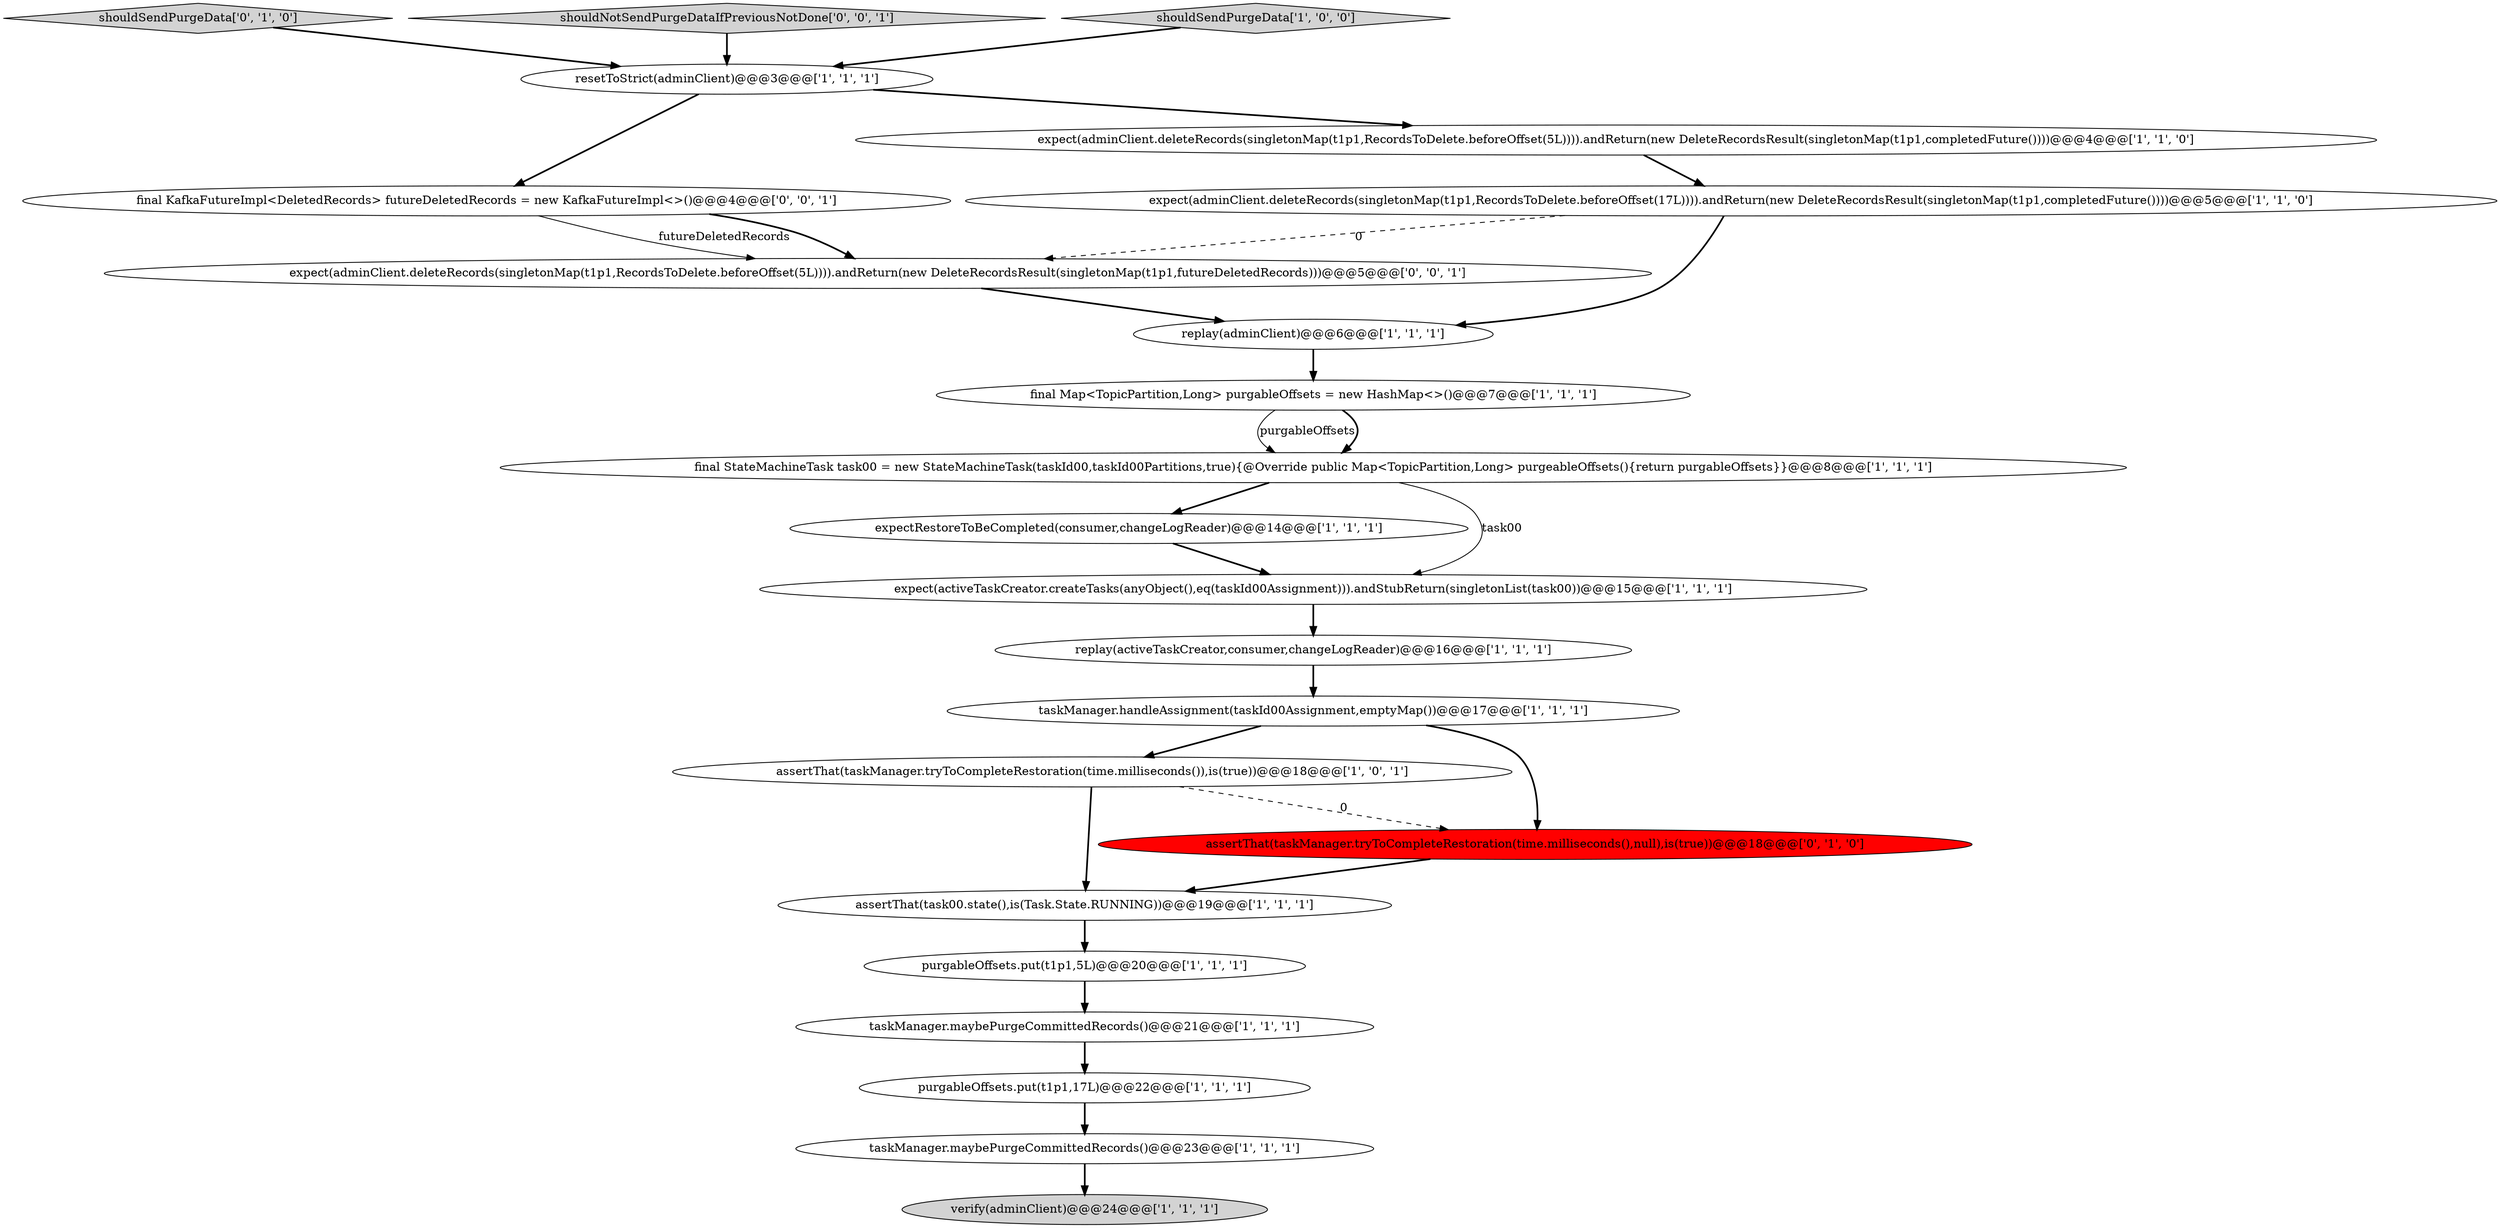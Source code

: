 digraph {
7 [style = filled, label = "assertThat(taskManager.tryToCompleteRestoration(time.milliseconds()),is(true))@@@18@@@['1', '0', '1']", fillcolor = white, shape = ellipse image = "AAA0AAABBB1BBB"];
20 [style = filled, label = "final KafkaFutureImpl<DeletedRecords> futureDeletedRecords = new KafkaFutureImpl<>()@@@4@@@['0', '0', '1']", fillcolor = white, shape = ellipse image = "AAA0AAABBB3BBB"];
14 [style = filled, label = "verify(adminClient)@@@24@@@['1', '1', '1']", fillcolor = lightgray, shape = ellipse image = "AAA0AAABBB1BBB"];
1 [style = filled, label = "assertThat(task00.state(),is(Task.State.RUNNING))@@@19@@@['1', '1', '1']", fillcolor = white, shape = ellipse image = "AAA0AAABBB1BBB"];
18 [style = filled, label = "shouldSendPurgeData['0', '1', '0']", fillcolor = lightgray, shape = diamond image = "AAA0AAABBB2BBB"];
2 [style = filled, label = "taskManager.maybePurgeCommittedRecords()@@@21@@@['1', '1', '1']", fillcolor = white, shape = ellipse image = "AAA0AAABBB1BBB"];
11 [style = filled, label = "purgableOffsets.put(t1p1,17L)@@@22@@@['1', '1', '1']", fillcolor = white, shape = ellipse image = "AAA0AAABBB1BBB"];
5 [style = filled, label = "expect(adminClient.deleteRecords(singletonMap(t1p1,RecordsToDelete.beforeOffset(5L)))).andReturn(new DeleteRecordsResult(singletonMap(t1p1,completedFuture())))@@@4@@@['1', '1', '0']", fillcolor = white, shape = ellipse image = "AAA0AAABBB1BBB"];
21 [style = filled, label = "shouldNotSendPurgeDataIfPreviousNotDone['0', '0', '1']", fillcolor = lightgray, shape = diamond image = "AAA0AAABBB3BBB"];
13 [style = filled, label = "purgableOffsets.put(t1p1,5L)@@@20@@@['1', '1', '1']", fillcolor = white, shape = ellipse image = "AAA0AAABBB1BBB"];
12 [style = filled, label = "shouldSendPurgeData['1', '0', '0']", fillcolor = lightgray, shape = diamond image = "AAA0AAABBB1BBB"];
15 [style = filled, label = "final StateMachineTask task00 = new StateMachineTask(taskId00,taskId00Partitions,true){@Override public Map<TopicPartition,Long> purgeableOffsets(){return purgableOffsets}}@@@8@@@['1', '1', '1']", fillcolor = white, shape = ellipse image = "AAA0AAABBB1BBB"];
22 [style = filled, label = "expect(adminClient.deleteRecords(singletonMap(t1p1,RecordsToDelete.beforeOffset(5L)))).andReturn(new DeleteRecordsResult(singletonMap(t1p1,futureDeletedRecords)))@@@5@@@['0', '0', '1']", fillcolor = white, shape = ellipse image = "AAA0AAABBB3BBB"];
17 [style = filled, label = "final Map<TopicPartition,Long> purgableOffsets = new HashMap<>()@@@7@@@['1', '1', '1']", fillcolor = white, shape = ellipse image = "AAA0AAABBB1BBB"];
3 [style = filled, label = "expectRestoreToBeCompleted(consumer,changeLogReader)@@@14@@@['1', '1', '1']", fillcolor = white, shape = ellipse image = "AAA0AAABBB1BBB"];
19 [style = filled, label = "assertThat(taskManager.tryToCompleteRestoration(time.milliseconds(),null),is(true))@@@18@@@['0', '1', '0']", fillcolor = red, shape = ellipse image = "AAA1AAABBB2BBB"];
9 [style = filled, label = "expect(activeTaskCreator.createTasks(anyObject(),eq(taskId00Assignment))).andStubReturn(singletonList(task00))@@@15@@@['1', '1', '1']", fillcolor = white, shape = ellipse image = "AAA0AAABBB1BBB"];
0 [style = filled, label = "replay(adminClient)@@@6@@@['1', '1', '1']", fillcolor = white, shape = ellipse image = "AAA0AAABBB1BBB"];
8 [style = filled, label = "taskManager.maybePurgeCommittedRecords()@@@23@@@['1', '1', '1']", fillcolor = white, shape = ellipse image = "AAA0AAABBB1BBB"];
10 [style = filled, label = "replay(activeTaskCreator,consumer,changeLogReader)@@@16@@@['1', '1', '1']", fillcolor = white, shape = ellipse image = "AAA0AAABBB1BBB"];
4 [style = filled, label = "resetToStrict(adminClient)@@@3@@@['1', '1', '1']", fillcolor = white, shape = ellipse image = "AAA0AAABBB1BBB"];
16 [style = filled, label = "taskManager.handleAssignment(taskId00Assignment,emptyMap())@@@17@@@['1', '1', '1']", fillcolor = white, shape = ellipse image = "AAA0AAABBB1BBB"];
6 [style = filled, label = "expect(adminClient.deleteRecords(singletonMap(t1p1,RecordsToDelete.beforeOffset(17L)))).andReturn(new DeleteRecordsResult(singletonMap(t1p1,completedFuture())))@@@5@@@['1', '1', '0']", fillcolor = white, shape = ellipse image = "AAA0AAABBB1BBB"];
20->22 [style = solid, label="futureDeletedRecords"];
7->1 [style = bold, label=""];
0->17 [style = bold, label=""];
16->7 [style = bold, label=""];
8->14 [style = bold, label=""];
6->0 [style = bold, label=""];
15->9 [style = solid, label="task00"];
9->10 [style = bold, label=""];
16->19 [style = bold, label=""];
15->3 [style = bold, label=""];
1->13 [style = bold, label=""];
6->22 [style = dashed, label="0"];
20->22 [style = bold, label=""];
3->9 [style = bold, label=""];
19->1 [style = bold, label=""];
22->0 [style = bold, label=""];
18->4 [style = bold, label=""];
5->6 [style = bold, label=""];
10->16 [style = bold, label=""];
12->4 [style = bold, label=""];
17->15 [style = solid, label="purgableOffsets"];
7->19 [style = dashed, label="0"];
4->20 [style = bold, label=""];
17->15 [style = bold, label=""];
11->8 [style = bold, label=""];
21->4 [style = bold, label=""];
4->5 [style = bold, label=""];
2->11 [style = bold, label=""];
13->2 [style = bold, label=""];
}

